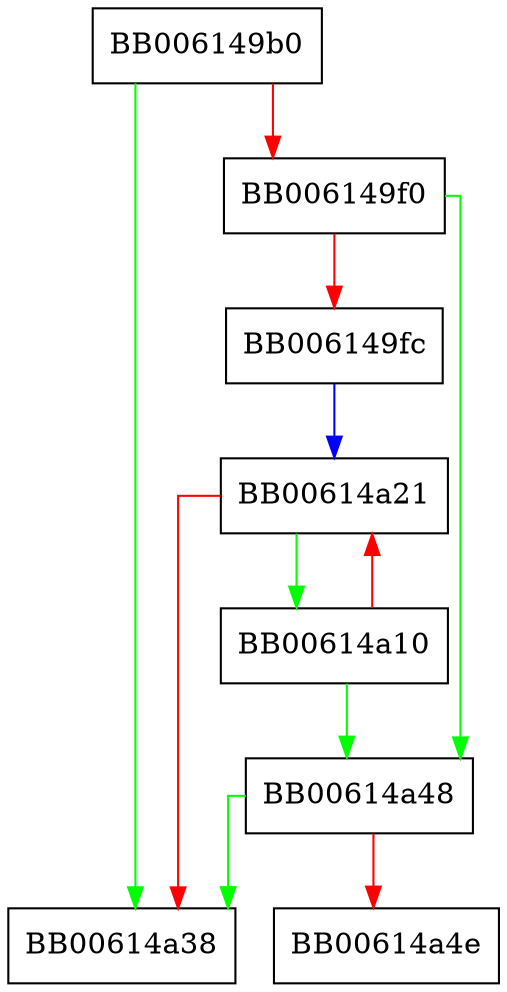 digraph PEM_dek_info {
  node [shape="box"];
  graph [splines=ortho];
  BB006149b0 -> BB00614a38 [color="green"];
  BB006149b0 -> BB006149f0 [color="red"];
  BB006149f0 -> BB00614a48 [color="green"];
  BB006149f0 -> BB006149fc [color="red"];
  BB006149fc -> BB00614a21 [color="blue"];
  BB00614a10 -> BB00614a48 [color="green"];
  BB00614a10 -> BB00614a21 [color="red"];
  BB00614a21 -> BB00614a10 [color="green"];
  BB00614a21 -> BB00614a38 [color="red"];
  BB00614a48 -> BB00614a38 [color="green"];
  BB00614a48 -> BB00614a4e [color="red"];
}